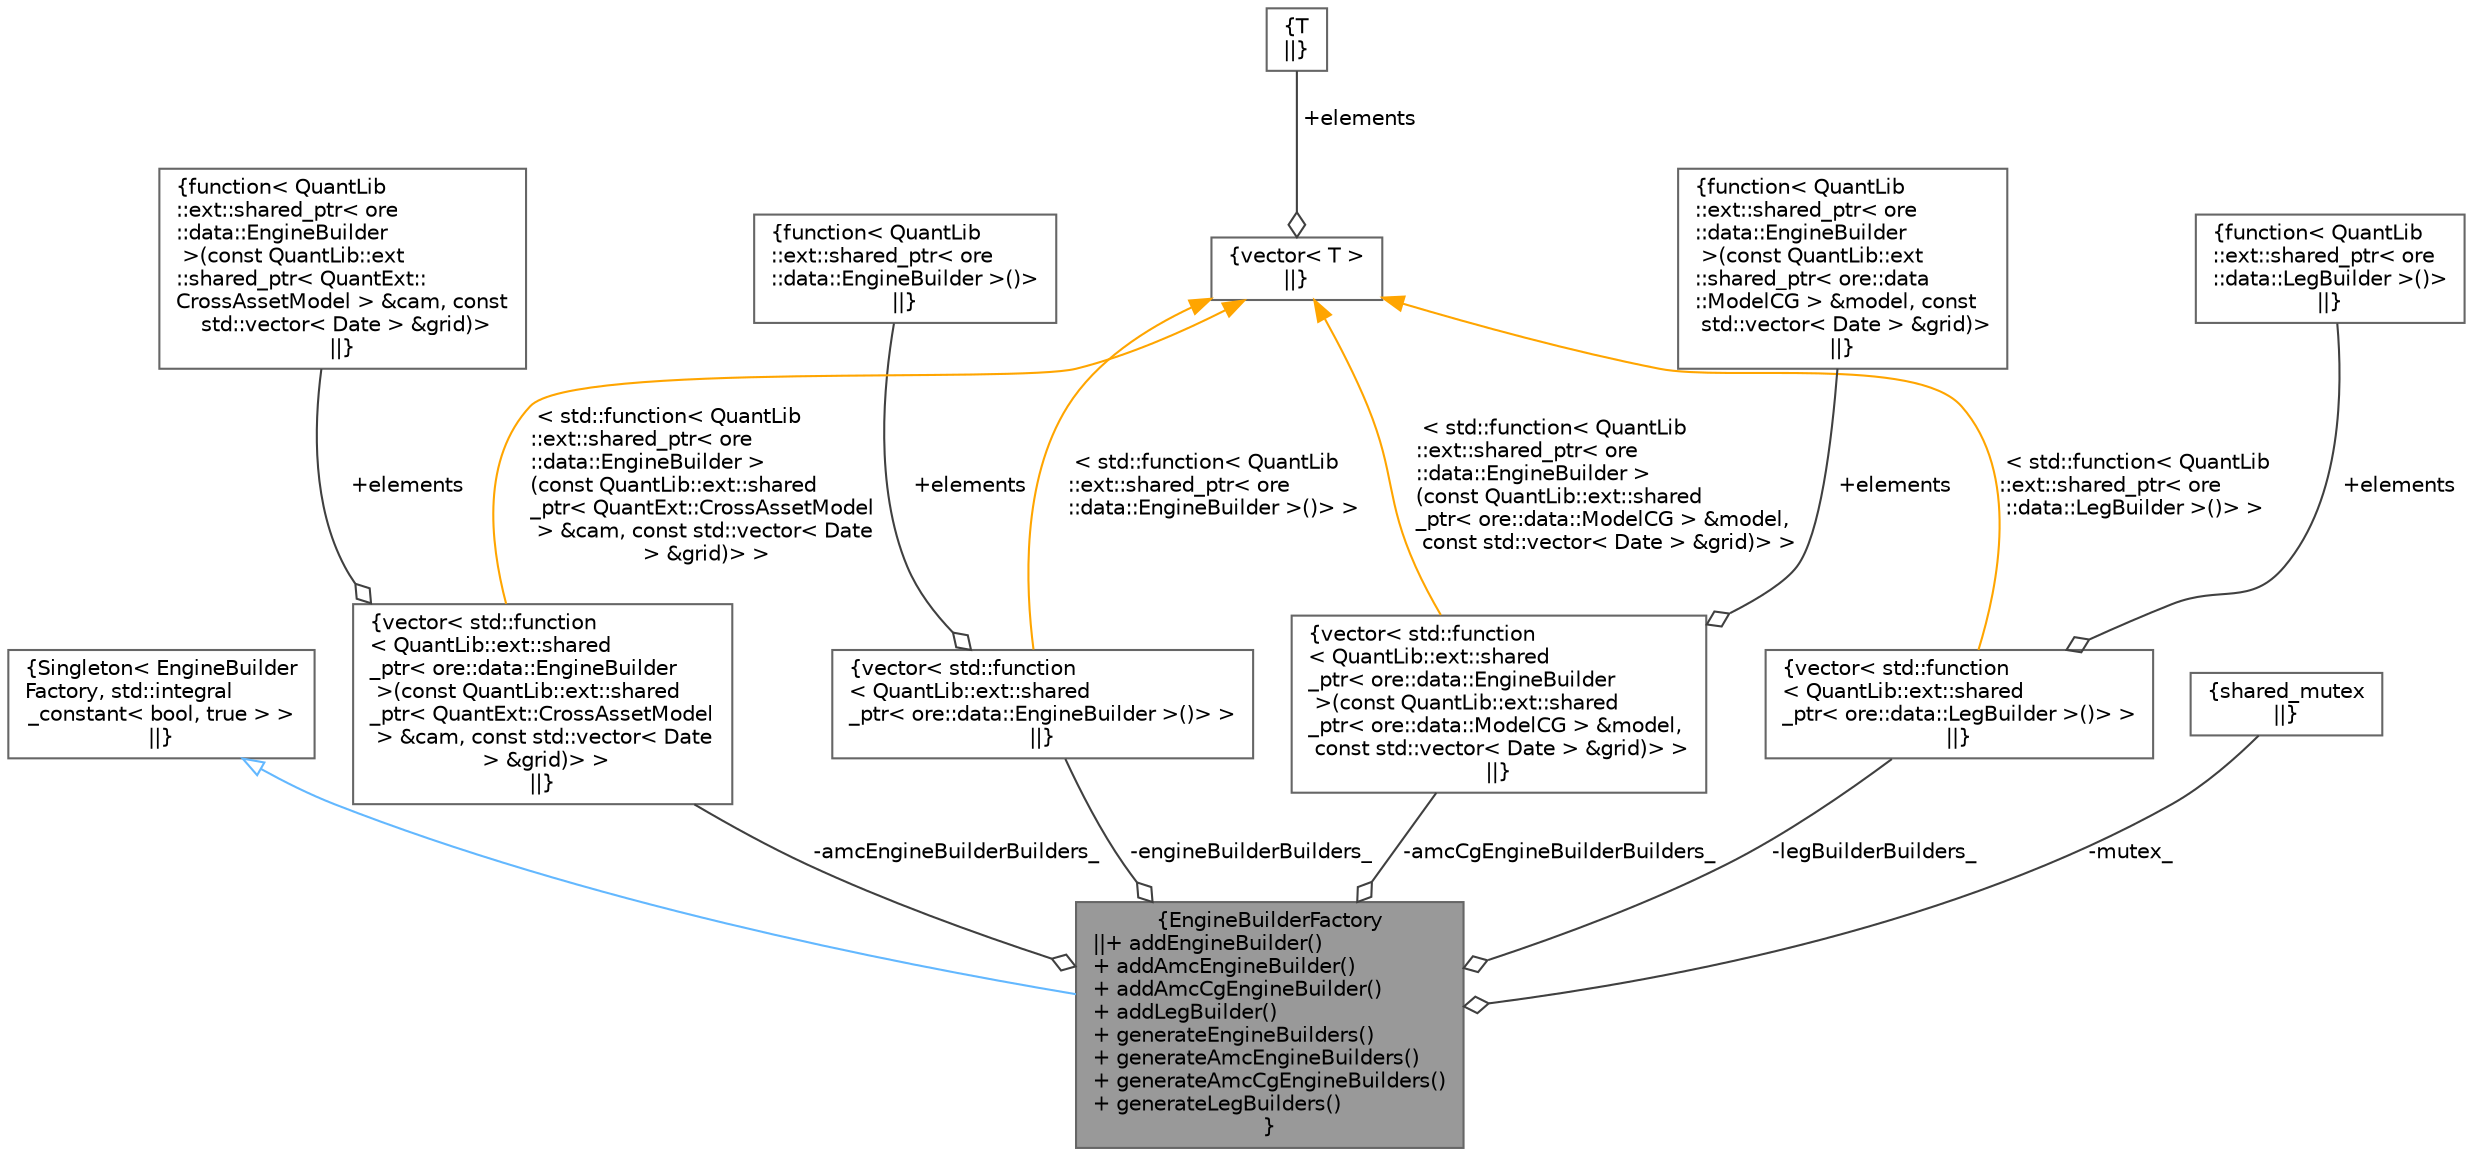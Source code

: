 digraph "EngineBuilderFactory"
{
 // INTERACTIVE_SVG=YES
 // LATEX_PDF_SIZE
  bgcolor="transparent";
  edge [fontname=Helvetica,fontsize=10,labelfontname=Helvetica,labelfontsize=10];
  node [fontname=Helvetica,fontsize=10,shape=box,height=0.2,width=0.4];
  Node1 [label="{EngineBuilderFactory\n||+ addEngineBuilder()\l+ addAmcEngineBuilder()\l+ addAmcCgEngineBuilder()\l+ addLegBuilder()\l+ generateEngineBuilders()\l+ generateAmcEngineBuilders()\l+ generateAmcCgEngineBuilders()\l+ generateLegBuilders()\l}",height=0.2,width=0.4,color="gray40", fillcolor="grey60", style="filled", fontcolor="black",tooltip="Engine/ Leg Builder Factory - notice that both engine and leg builders are allowed to maintain a stat..."];
  Node2 -> Node1 [dir="back",color="steelblue1",style="solid",arrowtail="onormal"];
  Node2 [label="{Singleton\< EngineBuilder\lFactory, std::integral\l_constant\< bool, true \> \>\n||}",height=0.2,width=0.4,color="gray40", fillcolor="white", style="filled",tooltip=" "];
  Node3 -> Node1 [color="grey25",style="solid",label=" -engineBuilderBuilders_" ,arrowhead="odiamond"];
  Node3 [label="{vector\< std::function\l\< QuantLib::ext::shared\l_ptr\< ore::data::EngineBuilder \>()\> \>\n||}",height=0.2,width=0.4,color="gray40", fillcolor="white", style="filled",tooltip=" "];
  Node4 -> Node3 [color="grey25",style="solid",label=" +elements" ,arrowhead="odiamond"];
  Node4 [label="{function\< QuantLib\l::ext::shared_ptr\< ore\l::data::EngineBuilder \>()\>\n||}",height=0.2,width=0.4,color="gray40", fillcolor="white", style="filled",tooltip=" "];
  Node5 -> Node3 [dir="back",color="orange",style="solid",label=" \< std::function\< QuantLib\l::ext::shared_ptr\< ore\l::data::EngineBuilder \>()\> \>" ];
  Node5 [label="{vector\< T \>\n||}",height=0.2,width=0.4,color="gray40", fillcolor="white", style="filled",tooltip=" "];
  Node6 -> Node5 [color="grey25",style="solid",label=" +elements" ,arrowhead="odiamond"];
  Node6 [label="{T\n||}",height=0.2,width=0.4,color="gray40", fillcolor="white", style="filled",tooltip=" "];
  Node7 -> Node1 [color="grey25",style="solid",label=" -amcEngineBuilderBuilders_" ,arrowhead="odiamond"];
  Node7 [label="{vector\< std::function\l\< QuantLib::ext::shared\l_ptr\< ore::data::EngineBuilder\l \>(const QuantLib::ext::shared\l_ptr\< QuantExt::CrossAssetModel\l \> &cam, const std::vector\< Date\l \> &grid)\> \>\n||}",height=0.2,width=0.4,color="gray40", fillcolor="white", style="filled",tooltip=" "];
  Node8 -> Node7 [color="grey25",style="solid",label=" +elements" ,arrowhead="odiamond"];
  Node8 [label="{function\< QuantLib\l::ext::shared_ptr\< ore\l::data::EngineBuilder\l \>(const QuantLib::ext\l::shared_ptr\< QuantExt::\lCrossAssetModel \> &cam, const\l std::vector\< Date \> &grid)\>\n||}",height=0.2,width=0.4,color="gray40", fillcolor="white", style="filled",tooltip=" "];
  Node5 -> Node7 [dir="back",color="orange",style="solid",label=" \< std::function\< QuantLib\l::ext::shared_ptr\< ore\l::data::EngineBuilder \>\l(const QuantLib::ext::shared\l_ptr\< QuantExt::CrossAssetModel\l \> &cam, const std::vector\< Date\l \> &grid)\> \>" ];
  Node9 -> Node1 [color="grey25",style="solid",label=" -amcCgEngineBuilderBuilders_" ,arrowhead="odiamond"];
  Node9 [label="{vector\< std::function\l\< QuantLib::ext::shared\l_ptr\< ore::data::EngineBuilder\l \>(const QuantLib::ext::shared\l_ptr\< ore::data::ModelCG \> &model,\l const std::vector\< Date \> &grid)\> \>\n||}",height=0.2,width=0.4,color="gray40", fillcolor="white", style="filled",tooltip=" "];
  Node10 -> Node9 [color="grey25",style="solid",label=" +elements" ,arrowhead="odiamond"];
  Node10 [label="{function\< QuantLib\l::ext::shared_ptr\< ore\l::data::EngineBuilder\l \>(const QuantLib::ext\l::shared_ptr\< ore::data\l::ModelCG \> &model, const\l std::vector\< Date \> &grid)\>\n||}",height=0.2,width=0.4,color="gray40", fillcolor="white", style="filled",tooltip=" "];
  Node5 -> Node9 [dir="back",color="orange",style="solid",label=" \< std::function\< QuantLib\l::ext::shared_ptr\< ore\l::data::EngineBuilder \>\l(const QuantLib::ext::shared\l_ptr\< ore::data::ModelCG \> &model,\l const std::vector\< Date \> &grid)\> \>" ];
  Node11 -> Node1 [color="grey25",style="solid",label=" -legBuilderBuilders_" ,arrowhead="odiamond"];
  Node11 [label="{vector\< std::function\l\< QuantLib::ext::shared\l_ptr\< ore::data::LegBuilder \>()\> \>\n||}",height=0.2,width=0.4,color="gray40", fillcolor="white", style="filled",tooltip=" "];
  Node12 -> Node11 [color="grey25",style="solid",label=" +elements" ,arrowhead="odiamond"];
  Node12 [label="{function\< QuantLib\l::ext::shared_ptr\< ore\l::data::LegBuilder \>()\>\n||}",height=0.2,width=0.4,color="gray40", fillcolor="white", style="filled",tooltip=" "];
  Node5 -> Node11 [dir="back",color="orange",style="solid",label=" \< std::function\< QuantLib\l::ext::shared_ptr\< ore\l::data::LegBuilder \>()\> \>" ];
  Node13 -> Node1 [color="grey25",style="solid",label=" -mutex_" ,arrowhead="odiamond"];
  Node13 [label="{shared_mutex\n||}",height=0.2,width=0.4,color="gray40", fillcolor="white", style="filled",tooltip=" "];
}
